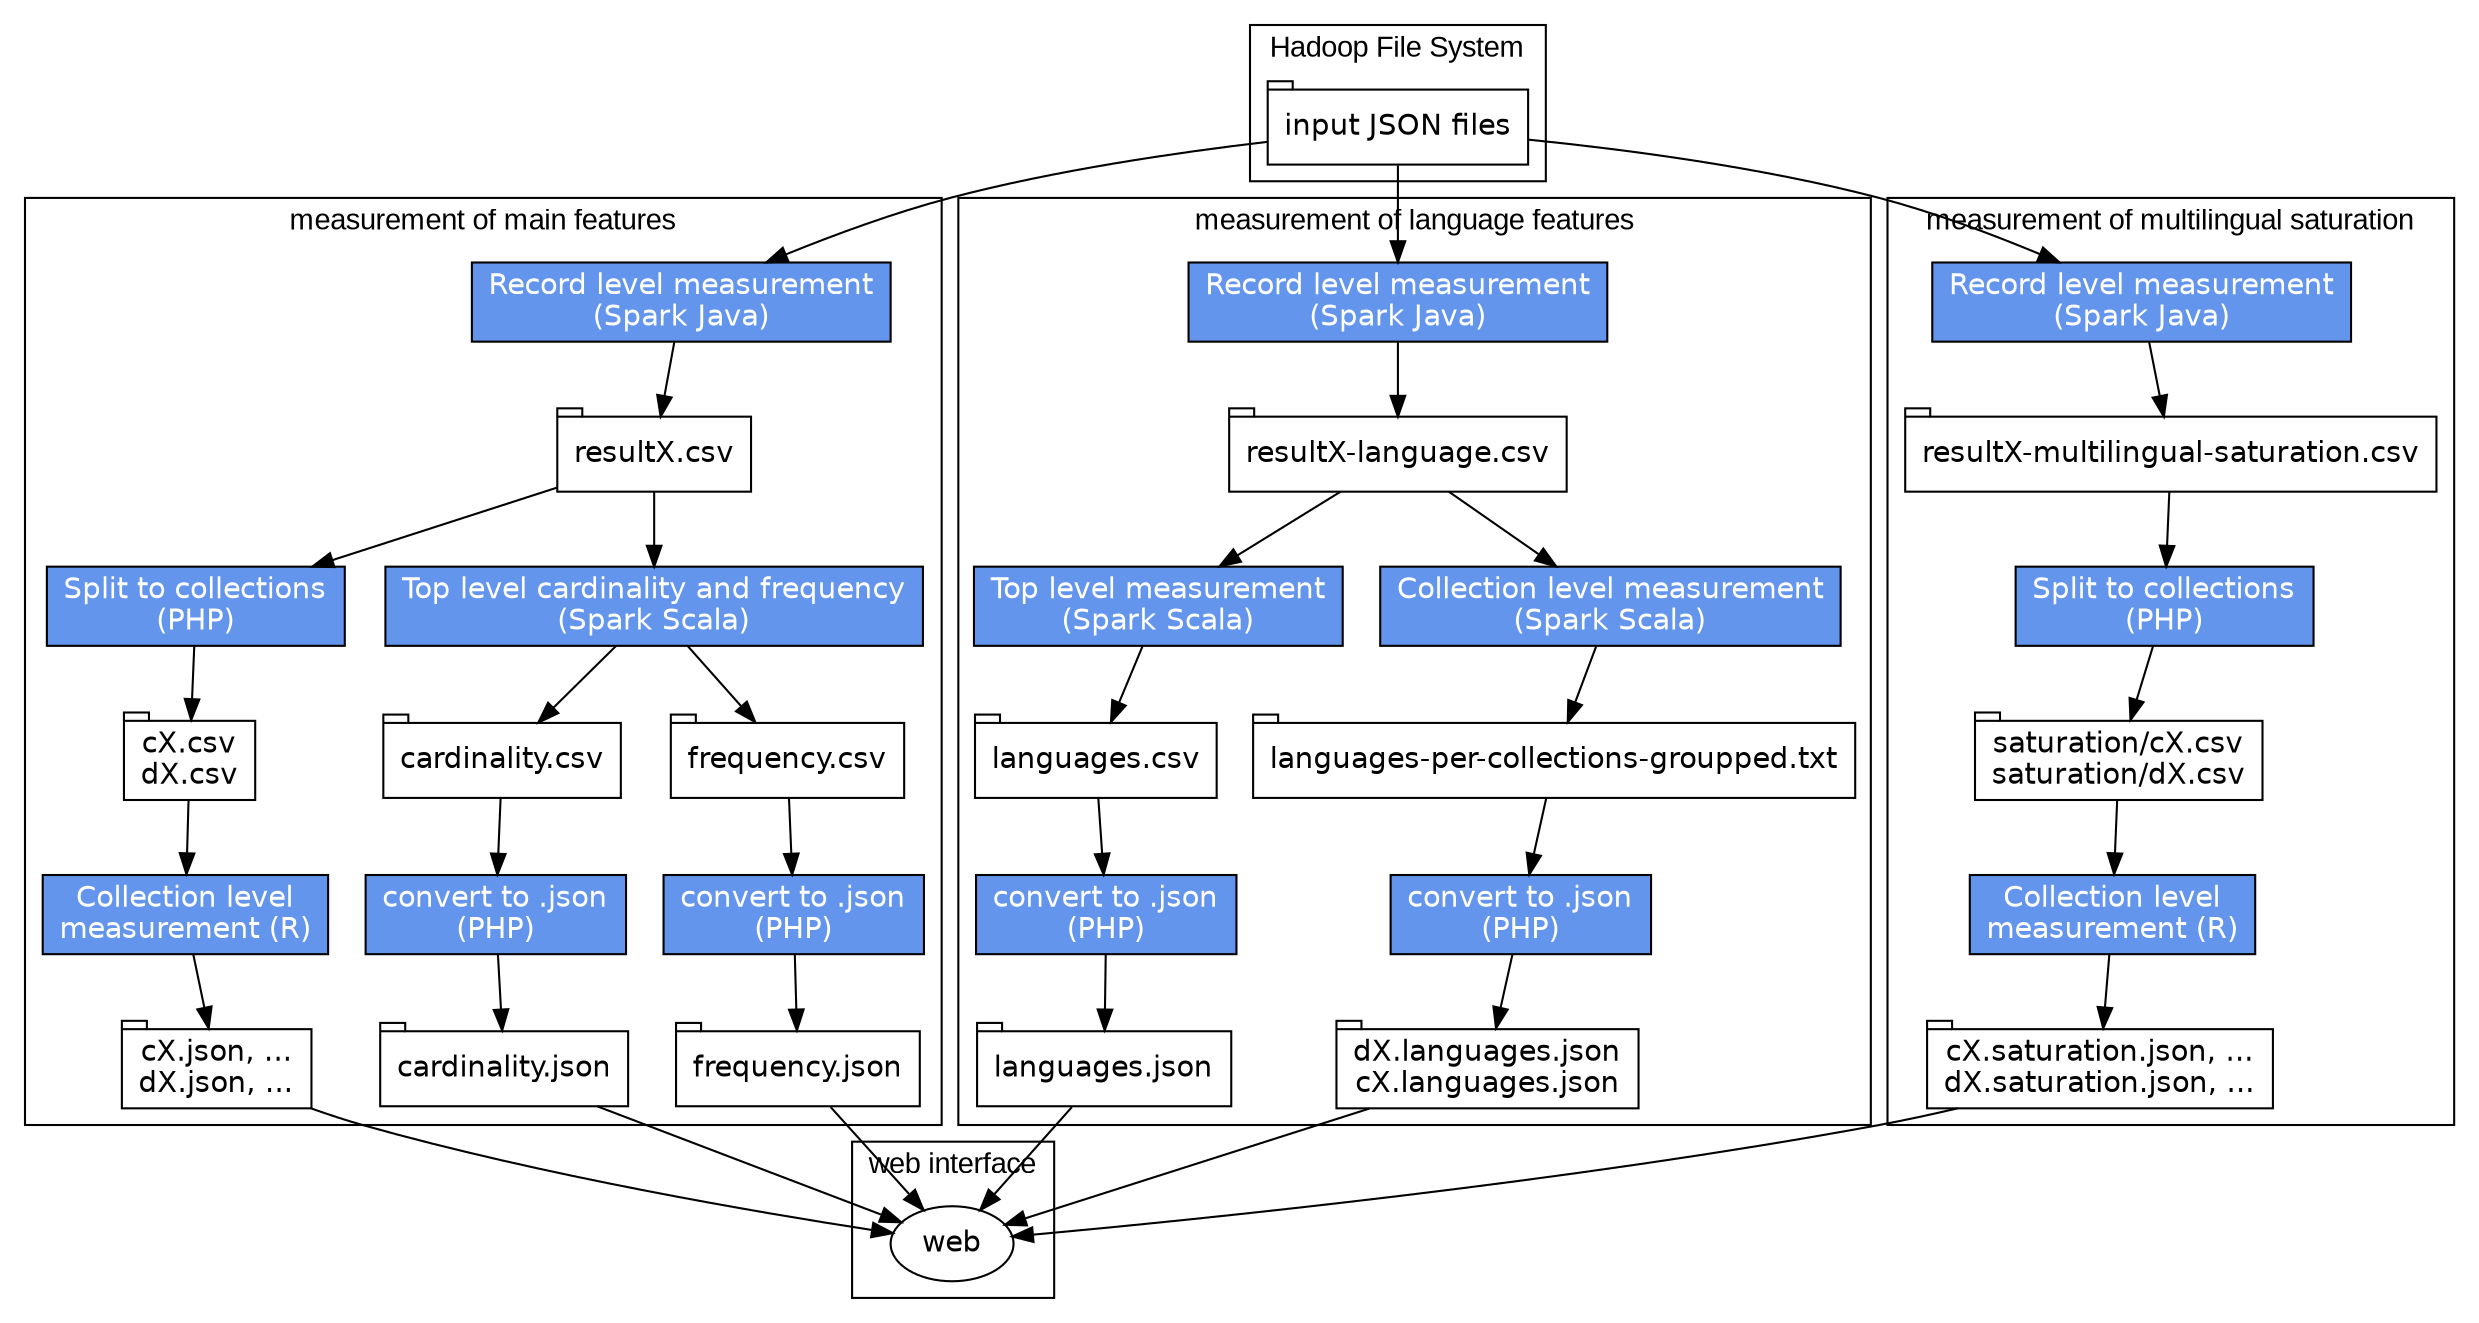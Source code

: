 # run:
#   dot process-workflow.dot -Tpng -o process-workflow.png
# # # # #

digraph G {
  graph [fontname = "helvetica"];
  node [fontname = "helvetica"];
  edge [fontname = "helvetica"];

  subgraph cluster0 {
    label="Hadoop File System"
    fontname="Arial"
    inputJson
  }

  subgraph cluster1 {
    label="measurement of main features"
    fontname="Arial"
    inputJson -> MainRecordLevelMeasure -> resultXcsv
    # resultXcsv -> inputJson
    resultXcsv -> SplitToCollections -> dXcXcsv -> CollectionLevelMeasure -> dXcXjson
    resultXcsv -> CardinalityTopLevelMeasure
    CardinalityTopLevelMeasure -> cardinalityTopCsv -> CardinalityTop2Json -> cardinalityTopJson
    CardinalityTopLevelMeasure -> frequencyTopCsv -> FrequencyTop2Json -> frequencyTopJson
  }

  subgraph cluster2 {
    label="measurement of language features"
    fontname="Arial"
    inputJson -> LanguageRecordLevelMeasure -> resultXlanguageCsv
    # resultXlanguageCsv -> inputJson
    resultXlanguageCsv -> LanguageTopLevelMeasure -> resultXlanguageTopCsv -> LanguageTop2json -> resultXlanguageTopJson
    resultXlanguageCsv -> LanguageCollectionLevelMeasure -> resultXlanguageGroupCsv -> LanguageCollection2json -> resultXlanguageGroupJson
  }

  subgraph cluster3 {
    label="measurement of multilingual saturation"
    fontname="Arial"
    inputJson -> MultilingualSaturationRecordLevelMeasure -> resultXmultilingualSaturationCsv
    resultXmultilingualSaturationCsv -> SplitMultilingualSaturationToCollections -> dXcXMultilingualSaturationcsv -> CollectionLevelMultilingualSaturationMeasure -> dXcXMultilingualSaturationjson
  }

  subgraph cluster4 {
    label="web interface"
    fontname="Arial"
    dXcXjson -> web
    cardinalityTopJson -> web
    frequencyTopJson -> web
    resultXlanguageGroupJson -> web
    resultXlanguageTopJson -> web
    dXcXMultilingualSaturationjson -> web
  }

  MainRecordLevelMeasure [label="Record level measurement\n(Spark Java)", shape="box", style="filled", fillcolor="cornflowerblue", fontcolor="white"];
  LanguageRecordLevelMeasure [label="Record level measurement\n(Spark Java)", shape="box", style="filled", fillcolor="cornflowerblue", fontcolor="white"];
  MultilingualSaturationRecordLevelMeasure [label="Record level measurement\n(Spark Java)", shape="box", style="filled", fillcolor="cornflowerblue", fontcolor="white"];
  SplitToCollections [label="Split to collections\n(PHP)", shape="box", style="filled", fillcolor="cornflowerblue", fontcolor="white"];
  SplitMultilingualSaturationToCollections [label="Split to collections\n(PHP)", shape="box", style="filled", fillcolor="cornflowerblue", fontcolor="white"];
  CollectionLevelMeasure [label="Collection level\nmeasurement (R)", shape="box", style="filled", fillcolor="cornflowerblue", fontcolor="white"];
  CollectionLevelMultilingualSaturationMeasure [label="Collection level\nmeasurement (R)", shape="box", style="filled", fillcolor="cornflowerblue", fontcolor="white"];
  LanguageTopLevelMeasure [label="Top level measurement\n(Spark Scala)", shape="box", style="filled", fillcolor="cornflowerblue", fontcolor="white"];
  LanguageCollectionLevelMeasure [label="Collection level measurement\n(Spark Scala)", shape="box", style="filled", fillcolor="cornflowerblue", fontcolor="white"];
  CardinalityTopLevelMeasure [label="Top level cardinality and frequency\n(Spark Scala)", shape="box", style="filled", fillcolor="cornflowerblue", fontcolor="white"];
  CardinalityTop2Json [label="convert to .json\n(PHP)", shape="box", style="filled", fillcolor="cornflowerblue", fontcolor="white"];
  FrequencyTop2Json [label="convert to .json\n(PHP)", shape="box", style="filled", fillcolor="cornflowerblue", fontcolor="white"];
  LanguageTop2json [label="convert to .json\n(PHP)", shape="box", style="filled", fillcolor="cornflowerblue", fontcolor="white"]
  LanguageCollection2json [label="convert to .json\n(PHP)", shape="box", style="filled", fillcolor="cornflowerblue", fontcolor="white"]

  inputJson [label="input JSON files", shape="tab"]
  resultXcsv [label="resultX.csv", shape="tab"]
  dXcXcsv [label="cX.csv\ndX.csv", shape="tab"]
  dXcXMultilingualSaturationcsv [label="saturation/cX.csv\nsaturation/dX.csv", shape="tab"]
  dXcXjson [label="cX.json, ...\ndX.json, ...", shape="tab"]
  dXcXMultilingualSaturationjson [label="cX.saturation.json, ...\ndX.saturation.json, ...", shape="tab"]
  resultXlanguageCsv [label="resultX-language.csv", shape="tab"]
  resultXmultilingualSaturationCsv [label="resultX-multilingual-saturation.csv", shape="tab"]
  resultXlanguageGroupJson [label="dX.languages.json\ncX.languages.json", shape="tab"]
  resultXlanguageTopJson [label="languages.json", shape="tab"]
  resultXlanguageTopCsv [label="languages.csv", shape="tab"]
  resultXlanguageGroupCsv [label="languages-per-collections-groupped.txt", shape="tab"]

  cardinalityTopCsv [label="cardinality.csv", shape="tab"]
  frequencyTopCsv [label="frequency.csv", shape="tab"]
  cardinalityTopJson [label="cardinality.json", shape="tab"]
  frequencyTopJson [label="frequency.json", shape="tab"]
}